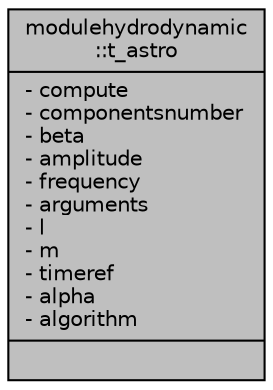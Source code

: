 digraph "modulehydrodynamic::t_astro"
{
 // LATEX_PDF_SIZE
  edge [fontname="Helvetica",fontsize="10",labelfontname="Helvetica",labelfontsize="10"];
  node [fontname="Helvetica",fontsize="10",shape=record];
  Node1 [label="{modulehydrodynamic\l::t_astro\n|- compute\l- componentsnumber\l- beta\l- amplitude\l- frequency\l- arguments\l- l\l- m\l- timeref\l- alpha\l- algorithm\l|}",height=0.2,width=0.4,color="black", fillcolor="grey75", style="filled", fontcolor="black",tooltip=" "];
}
